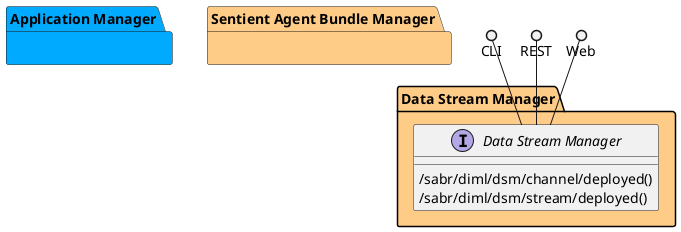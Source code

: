 @startuml


package "Application Manager" #00aaff {

}

package "Data Stream Manager" #ffcc88 {

}

package "Sentient Agent Bundle Manager" #ffcc88 {

}


package "Data Stream Manager" #ffcc88 {

    interface "Data Stream Manager" as i {
            /sabr/diml/dsm/channel/deployed()
            /sabr/diml/dsm/stream/deployed()
    
    }
}

CLI ()-- i
REST ()-- i
Web ()-- i

package "Data Stream Manager" #ffcc88 {


}



@enduml
